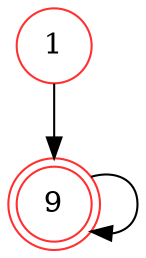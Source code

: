 digraph {   
    node [shape = doublecircle, color = firebrick1] 9 ;
    node [shape = circle];
    node [color= firebrick1];
    1 -> 9 -> 9;	
}